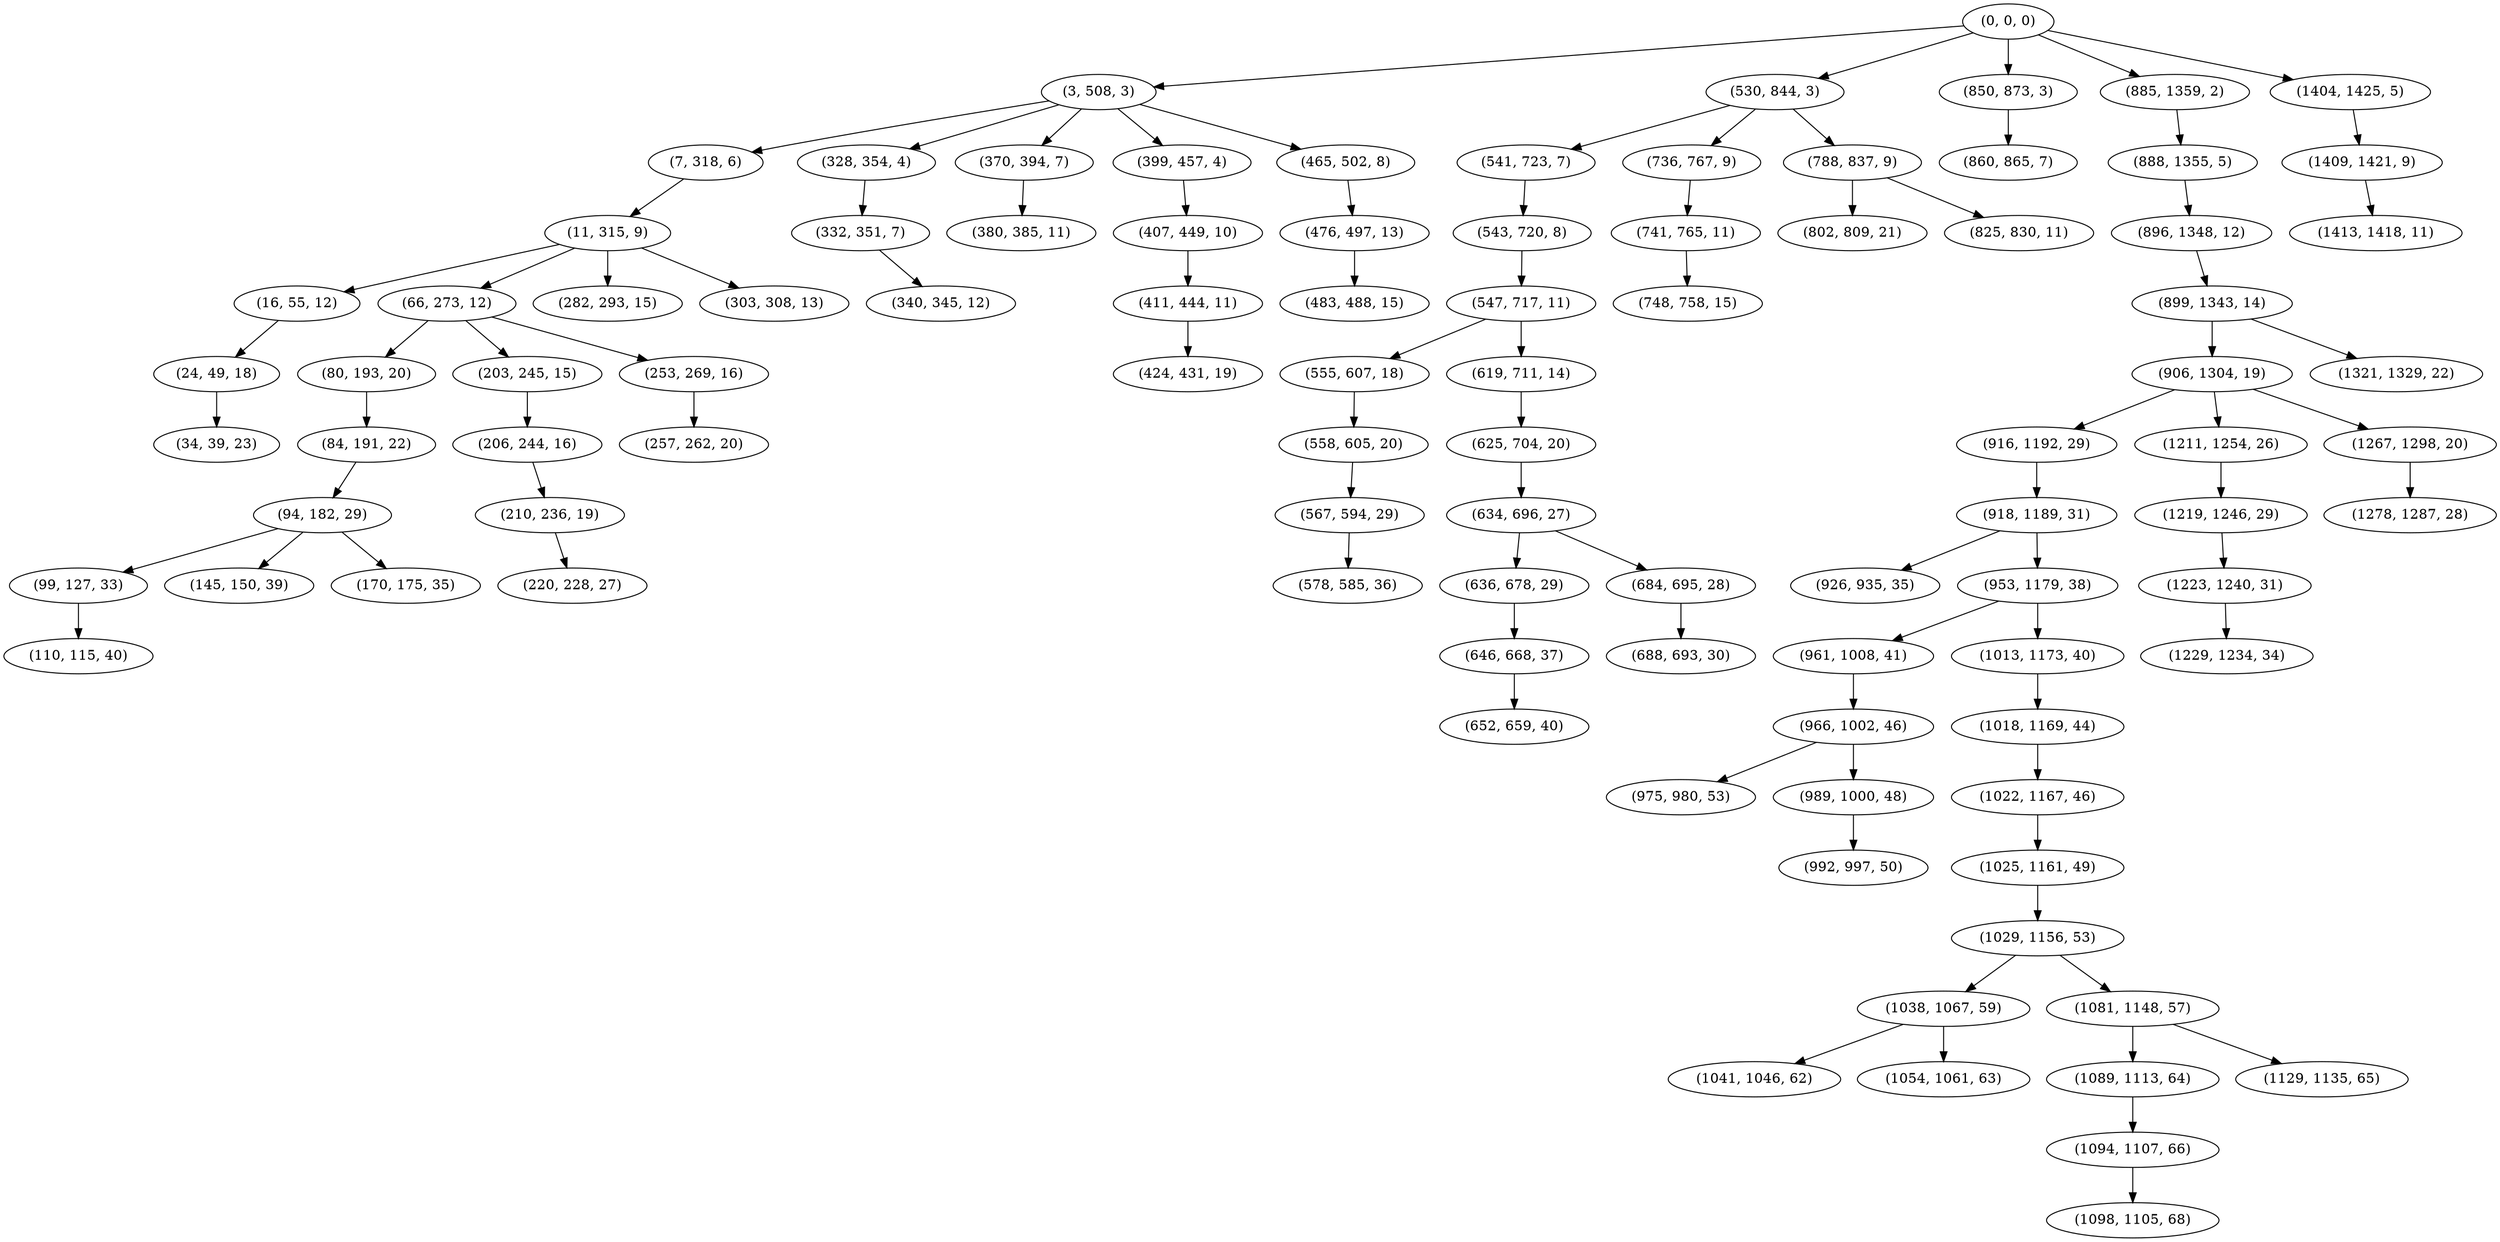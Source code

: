 digraph tree {
    "(0, 0, 0)";
    "(3, 508, 3)";
    "(7, 318, 6)";
    "(11, 315, 9)";
    "(16, 55, 12)";
    "(24, 49, 18)";
    "(34, 39, 23)";
    "(66, 273, 12)";
    "(80, 193, 20)";
    "(84, 191, 22)";
    "(94, 182, 29)";
    "(99, 127, 33)";
    "(110, 115, 40)";
    "(145, 150, 39)";
    "(170, 175, 35)";
    "(203, 245, 15)";
    "(206, 244, 16)";
    "(210, 236, 19)";
    "(220, 228, 27)";
    "(253, 269, 16)";
    "(257, 262, 20)";
    "(282, 293, 15)";
    "(303, 308, 13)";
    "(328, 354, 4)";
    "(332, 351, 7)";
    "(340, 345, 12)";
    "(370, 394, 7)";
    "(380, 385, 11)";
    "(399, 457, 4)";
    "(407, 449, 10)";
    "(411, 444, 11)";
    "(424, 431, 19)";
    "(465, 502, 8)";
    "(476, 497, 13)";
    "(483, 488, 15)";
    "(530, 844, 3)";
    "(541, 723, 7)";
    "(543, 720, 8)";
    "(547, 717, 11)";
    "(555, 607, 18)";
    "(558, 605, 20)";
    "(567, 594, 29)";
    "(578, 585, 36)";
    "(619, 711, 14)";
    "(625, 704, 20)";
    "(634, 696, 27)";
    "(636, 678, 29)";
    "(646, 668, 37)";
    "(652, 659, 40)";
    "(684, 695, 28)";
    "(688, 693, 30)";
    "(736, 767, 9)";
    "(741, 765, 11)";
    "(748, 758, 15)";
    "(788, 837, 9)";
    "(802, 809, 21)";
    "(825, 830, 11)";
    "(850, 873, 3)";
    "(860, 865, 7)";
    "(885, 1359, 2)";
    "(888, 1355, 5)";
    "(896, 1348, 12)";
    "(899, 1343, 14)";
    "(906, 1304, 19)";
    "(916, 1192, 29)";
    "(918, 1189, 31)";
    "(926, 935, 35)";
    "(953, 1179, 38)";
    "(961, 1008, 41)";
    "(966, 1002, 46)";
    "(975, 980, 53)";
    "(989, 1000, 48)";
    "(992, 997, 50)";
    "(1013, 1173, 40)";
    "(1018, 1169, 44)";
    "(1022, 1167, 46)";
    "(1025, 1161, 49)";
    "(1029, 1156, 53)";
    "(1038, 1067, 59)";
    "(1041, 1046, 62)";
    "(1054, 1061, 63)";
    "(1081, 1148, 57)";
    "(1089, 1113, 64)";
    "(1094, 1107, 66)";
    "(1098, 1105, 68)";
    "(1129, 1135, 65)";
    "(1211, 1254, 26)";
    "(1219, 1246, 29)";
    "(1223, 1240, 31)";
    "(1229, 1234, 34)";
    "(1267, 1298, 20)";
    "(1278, 1287, 28)";
    "(1321, 1329, 22)";
    "(1404, 1425, 5)";
    "(1409, 1421, 9)";
    "(1413, 1418, 11)";
    "(0, 0, 0)" -> "(3, 508, 3)";
    "(0, 0, 0)" -> "(530, 844, 3)";
    "(0, 0, 0)" -> "(850, 873, 3)";
    "(0, 0, 0)" -> "(885, 1359, 2)";
    "(0, 0, 0)" -> "(1404, 1425, 5)";
    "(3, 508, 3)" -> "(7, 318, 6)";
    "(3, 508, 3)" -> "(328, 354, 4)";
    "(3, 508, 3)" -> "(370, 394, 7)";
    "(3, 508, 3)" -> "(399, 457, 4)";
    "(3, 508, 3)" -> "(465, 502, 8)";
    "(7, 318, 6)" -> "(11, 315, 9)";
    "(11, 315, 9)" -> "(16, 55, 12)";
    "(11, 315, 9)" -> "(66, 273, 12)";
    "(11, 315, 9)" -> "(282, 293, 15)";
    "(11, 315, 9)" -> "(303, 308, 13)";
    "(16, 55, 12)" -> "(24, 49, 18)";
    "(24, 49, 18)" -> "(34, 39, 23)";
    "(66, 273, 12)" -> "(80, 193, 20)";
    "(66, 273, 12)" -> "(203, 245, 15)";
    "(66, 273, 12)" -> "(253, 269, 16)";
    "(80, 193, 20)" -> "(84, 191, 22)";
    "(84, 191, 22)" -> "(94, 182, 29)";
    "(94, 182, 29)" -> "(99, 127, 33)";
    "(94, 182, 29)" -> "(145, 150, 39)";
    "(94, 182, 29)" -> "(170, 175, 35)";
    "(99, 127, 33)" -> "(110, 115, 40)";
    "(203, 245, 15)" -> "(206, 244, 16)";
    "(206, 244, 16)" -> "(210, 236, 19)";
    "(210, 236, 19)" -> "(220, 228, 27)";
    "(253, 269, 16)" -> "(257, 262, 20)";
    "(328, 354, 4)" -> "(332, 351, 7)";
    "(332, 351, 7)" -> "(340, 345, 12)";
    "(370, 394, 7)" -> "(380, 385, 11)";
    "(399, 457, 4)" -> "(407, 449, 10)";
    "(407, 449, 10)" -> "(411, 444, 11)";
    "(411, 444, 11)" -> "(424, 431, 19)";
    "(465, 502, 8)" -> "(476, 497, 13)";
    "(476, 497, 13)" -> "(483, 488, 15)";
    "(530, 844, 3)" -> "(541, 723, 7)";
    "(530, 844, 3)" -> "(736, 767, 9)";
    "(530, 844, 3)" -> "(788, 837, 9)";
    "(541, 723, 7)" -> "(543, 720, 8)";
    "(543, 720, 8)" -> "(547, 717, 11)";
    "(547, 717, 11)" -> "(555, 607, 18)";
    "(547, 717, 11)" -> "(619, 711, 14)";
    "(555, 607, 18)" -> "(558, 605, 20)";
    "(558, 605, 20)" -> "(567, 594, 29)";
    "(567, 594, 29)" -> "(578, 585, 36)";
    "(619, 711, 14)" -> "(625, 704, 20)";
    "(625, 704, 20)" -> "(634, 696, 27)";
    "(634, 696, 27)" -> "(636, 678, 29)";
    "(634, 696, 27)" -> "(684, 695, 28)";
    "(636, 678, 29)" -> "(646, 668, 37)";
    "(646, 668, 37)" -> "(652, 659, 40)";
    "(684, 695, 28)" -> "(688, 693, 30)";
    "(736, 767, 9)" -> "(741, 765, 11)";
    "(741, 765, 11)" -> "(748, 758, 15)";
    "(788, 837, 9)" -> "(802, 809, 21)";
    "(788, 837, 9)" -> "(825, 830, 11)";
    "(850, 873, 3)" -> "(860, 865, 7)";
    "(885, 1359, 2)" -> "(888, 1355, 5)";
    "(888, 1355, 5)" -> "(896, 1348, 12)";
    "(896, 1348, 12)" -> "(899, 1343, 14)";
    "(899, 1343, 14)" -> "(906, 1304, 19)";
    "(899, 1343, 14)" -> "(1321, 1329, 22)";
    "(906, 1304, 19)" -> "(916, 1192, 29)";
    "(906, 1304, 19)" -> "(1211, 1254, 26)";
    "(906, 1304, 19)" -> "(1267, 1298, 20)";
    "(916, 1192, 29)" -> "(918, 1189, 31)";
    "(918, 1189, 31)" -> "(926, 935, 35)";
    "(918, 1189, 31)" -> "(953, 1179, 38)";
    "(953, 1179, 38)" -> "(961, 1008, 41)";
    "(953, 1179, 38)" -> "(1013, 1173, 40)";
    "(961, 1008, 41)" -> "(966, 1002, 46)";
    "(966, 1002, 46)" -> "(975, 980, 53)";
    "(966, 1002, 46)" -> "(989, 1000, 48)";
    "(989, 1000, 48)" -> "(992, 997, 50)";
    "(1013, 1173, 40)" -> "(1018, 1169, 44)";
    "(1018, 1169, 44)" -> "(1022, 1167, 46)";
    "(1022, 1167, 46)" -> "(1025, 1161, 49)";
    "(1025, 1161, 49)" -> "(1029, 1156, 53)";
    "(1029, 1156, 53)" -> "(1038, 1067, 59)";
    "(1029, 1156, 53)" -> "(1081, 1148, 57)";
    "(1038, 1067, 59)" -> "(1041, 1046, 62)";
    "(1038, 1067, 59)" -> "(1054, 1061, 63)";
    "(1081, 1148, 57)" -> "(1089, 1113, 64)";
    "(1081, 1148, 57)" -> "(1129, 1135, 65)";
    "(1089, 1113, 64)" -> "(1094, 1107, 66)";
    "(1094, 1107, 66)" -> "(1098, 1105, 68)";
    "(1211, 1254, 26)" -> "(1219, 1246, 29)";
    "(1219, 1246, 29)" -> "(1223, 1240, 31)";
    "(1223, 1240, 31)" -> "(1229, 1234, 34)";
    "(1267, 1298, 20)" -> "(1278, 1287, 28)";
    "(1404, 1425, 5)" -> "(1409, 1421, 9)";
    "(1409, 1421, 9)" -> "(1413, 1418, 11)";
}
